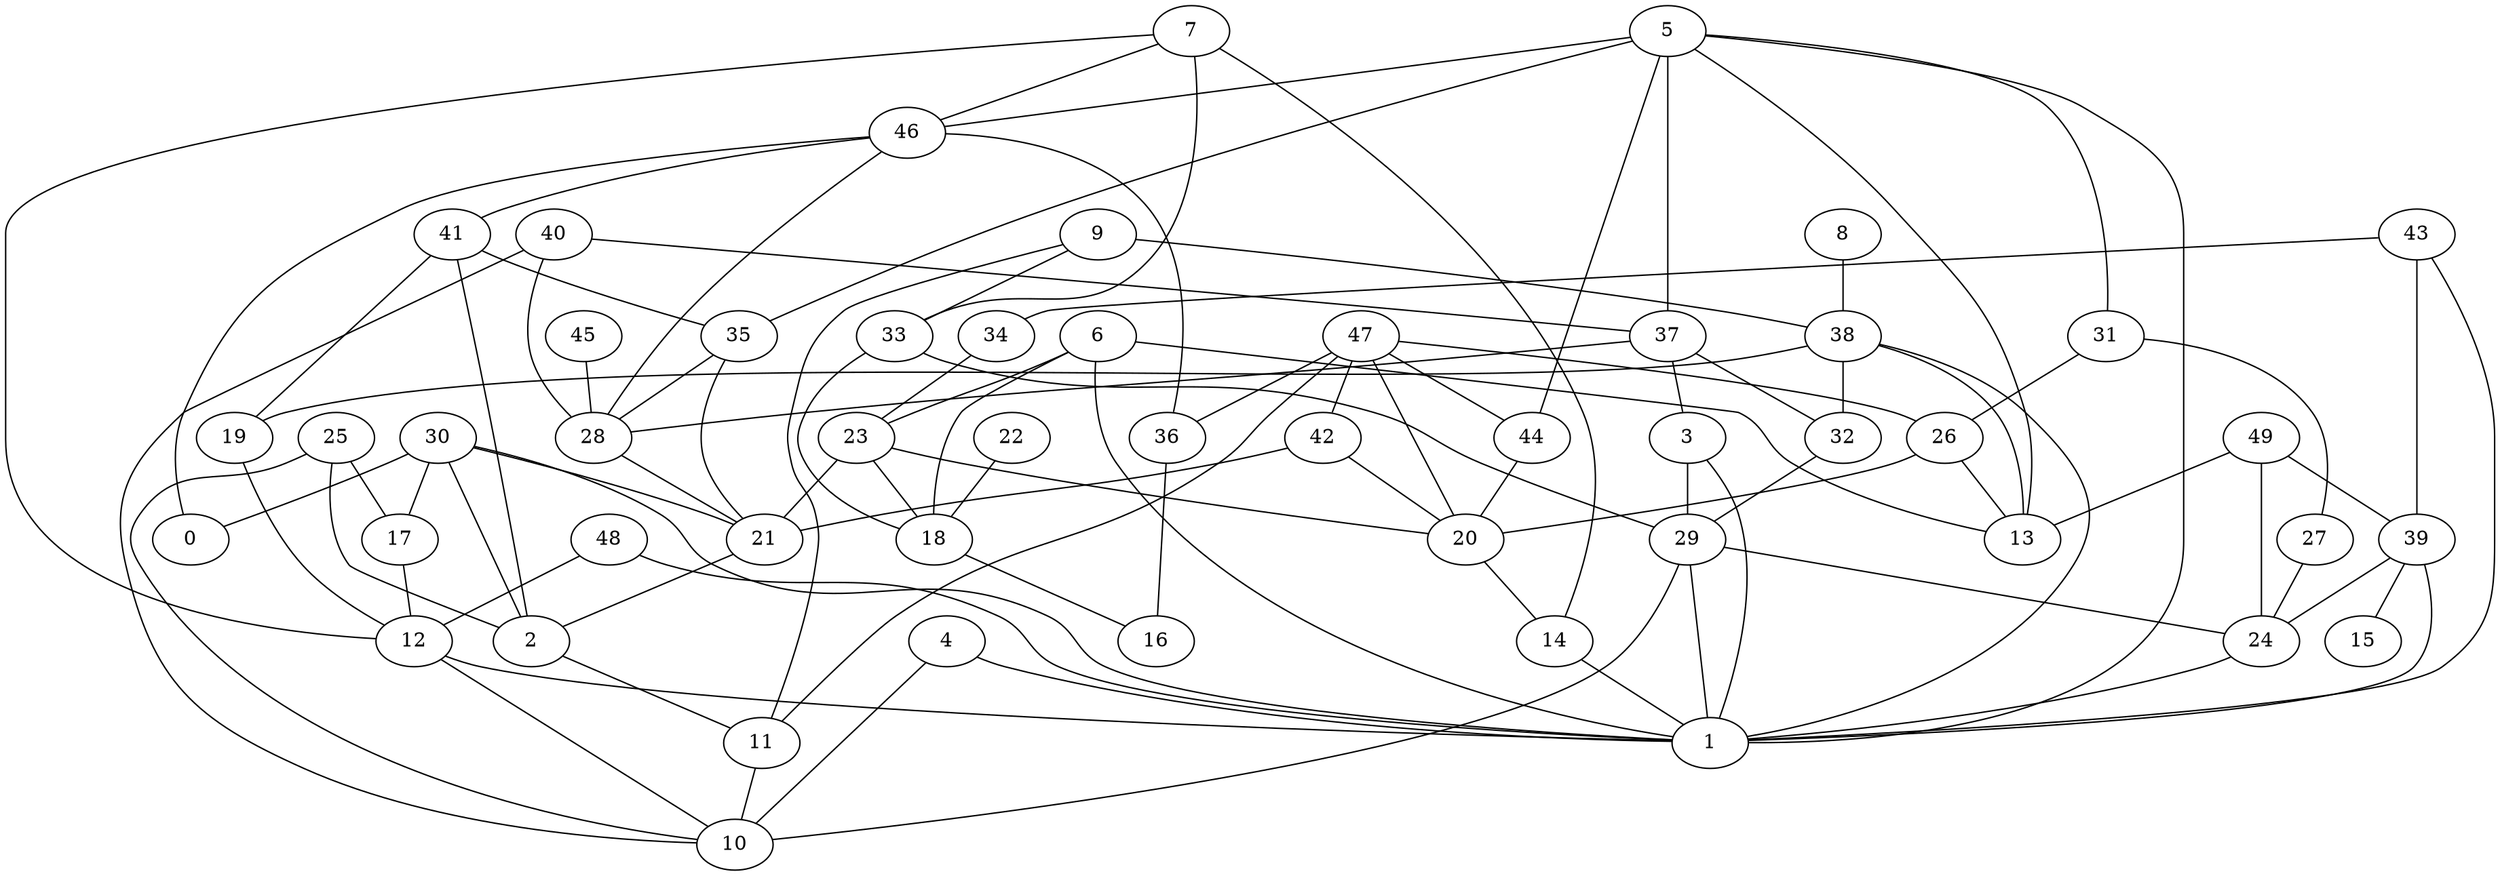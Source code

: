 digraph GG_graph {

subgraph G_graph {
edge [color = black]
"27" -> "24" [dir = none]
"42" -> "21" [dir = none]
"49" -> "13" [dir = none]
"46" -> "0" [dir = none]
"46" -> "41" [dir = none]
"4" -> "10" [dir = none]
"8" -> "38" [dir = none]
"22" -> "18" [dir = none]
"12" -> "1" [dir = none]
"33" -> "18" [dir = none]
"6" -> "1" [dir = none]
"45" -> "28" [dir = none]
"3" -> "1" [dir = none]
"30" -> "17" [dir = none]
"30" -> "21" [dir = none]
"30" -> "1" [dir = none]
"23" -> "18" [dir = none]
"20" -> "14" [dir = none]
"40" -> "28" [dir = none]
"41" -> "19" [dir = none]
"28" -> "21" [dir = none]
"9" -> "11" [dir = none]
"9" -> "33" [dir = none]
"9" -> "38" [dir = none]
"38" -> "13" [dir = none]
"38" -> "32" [dir = none]
"38" -> "1" [dir = none]
"32" -> "29" [dir = none]
"26" -> "20" [dir = none]
"39" -> "24" [dir = none]
"39" -> "15" [dir = none]
"39" -> "1" [dir = none]
"11" -> "10" [dir = none]
"48" -> "12" [dir = none]
"7" -> "12" [dir = none]
"5" -> "37" [dir = none]
"5" -> "35" [dir = none]
"5" -> "31" [dir = none]
"5" -> "1" [dir = none]
"43" -> "34" [dir = none]
"43" -> "1" [dir = none]
"36" -> "16" [dir = none]
"47" -> "44" [dir = none]
"47" -> "36" [dir = none]
"47" -> "11" [dir = none]
"25" -> "2" [dir = none]
"2" -> "11" [dir = none]
"19" -> "12" [dir = none]
"14" -> "1" [dir = none]
"6" -> "13" [dir = none]
"7" -> "14" [dir = none]
"37" -> "32" [dir = none]
"49" -> "24" [dir = none]
"38" -> "19" [dir = none]
"23" -> "21" [dir = none]
"5" -> "13" [dir = none]
"34" -> "23" [dir = none]
"35" -> "28" [dir = none]
"42" -> "20" [dir = none]
"49" -> "39" [dir = none]
"6" -> "18" [dir = none]
"29" -> "10" [dir = none]
"17" -> "12" [dir = none]
"5" -> "44" [dir = none]
"46" -> "28" [dir = none]
"37" -> "3" [dir = none]
"46" -> "36" [dir = none]
"4" -> "1" [dir = none]
"44" -> "20" [dir = none]
"25" -> "10" [dir = none]
"41" -> "35" [dir = none]
"21" -> "2" [dir = none]
"47" -> "20" [dir = none]
"30" -> "2" [dir = none]
"18" -> "16" [dir = none]
"33" -> "29" [dir = none]
"35" -> "21" [dir = none]
"31" -> "26" [dir = none]
"31" -> "27" [dir = none]
"47" -> "26" [dir = none]
"43" -> "39" [dir = none]
"37" -> "28" [dir = none]
"7" -> "33" [dir = none]
"48" -> "1" [dir = none]
"41" -> "2" [dir = none]
"12" -> "10" [dir = none]
"47" -> "42" [dir = none]
"3" -> "29" [dir = none]
"25" -> "17" [dir = none]
"6" -> "23" [dir = none]
"29" -> "24" [dir = none]
"29" -> "1" [dir = none]
"30" -> "0" [dir = none]
"5" -> "46" [dir = none]
"40" -> "10" [dir = none]
"7" -> "46" [dir = none]
"40" -> "37" [dir = none]
"23" -> "20" [dir = none]
"26" -> "13" [dir = none]
"24" -> "1" [dir = none]
}

}

